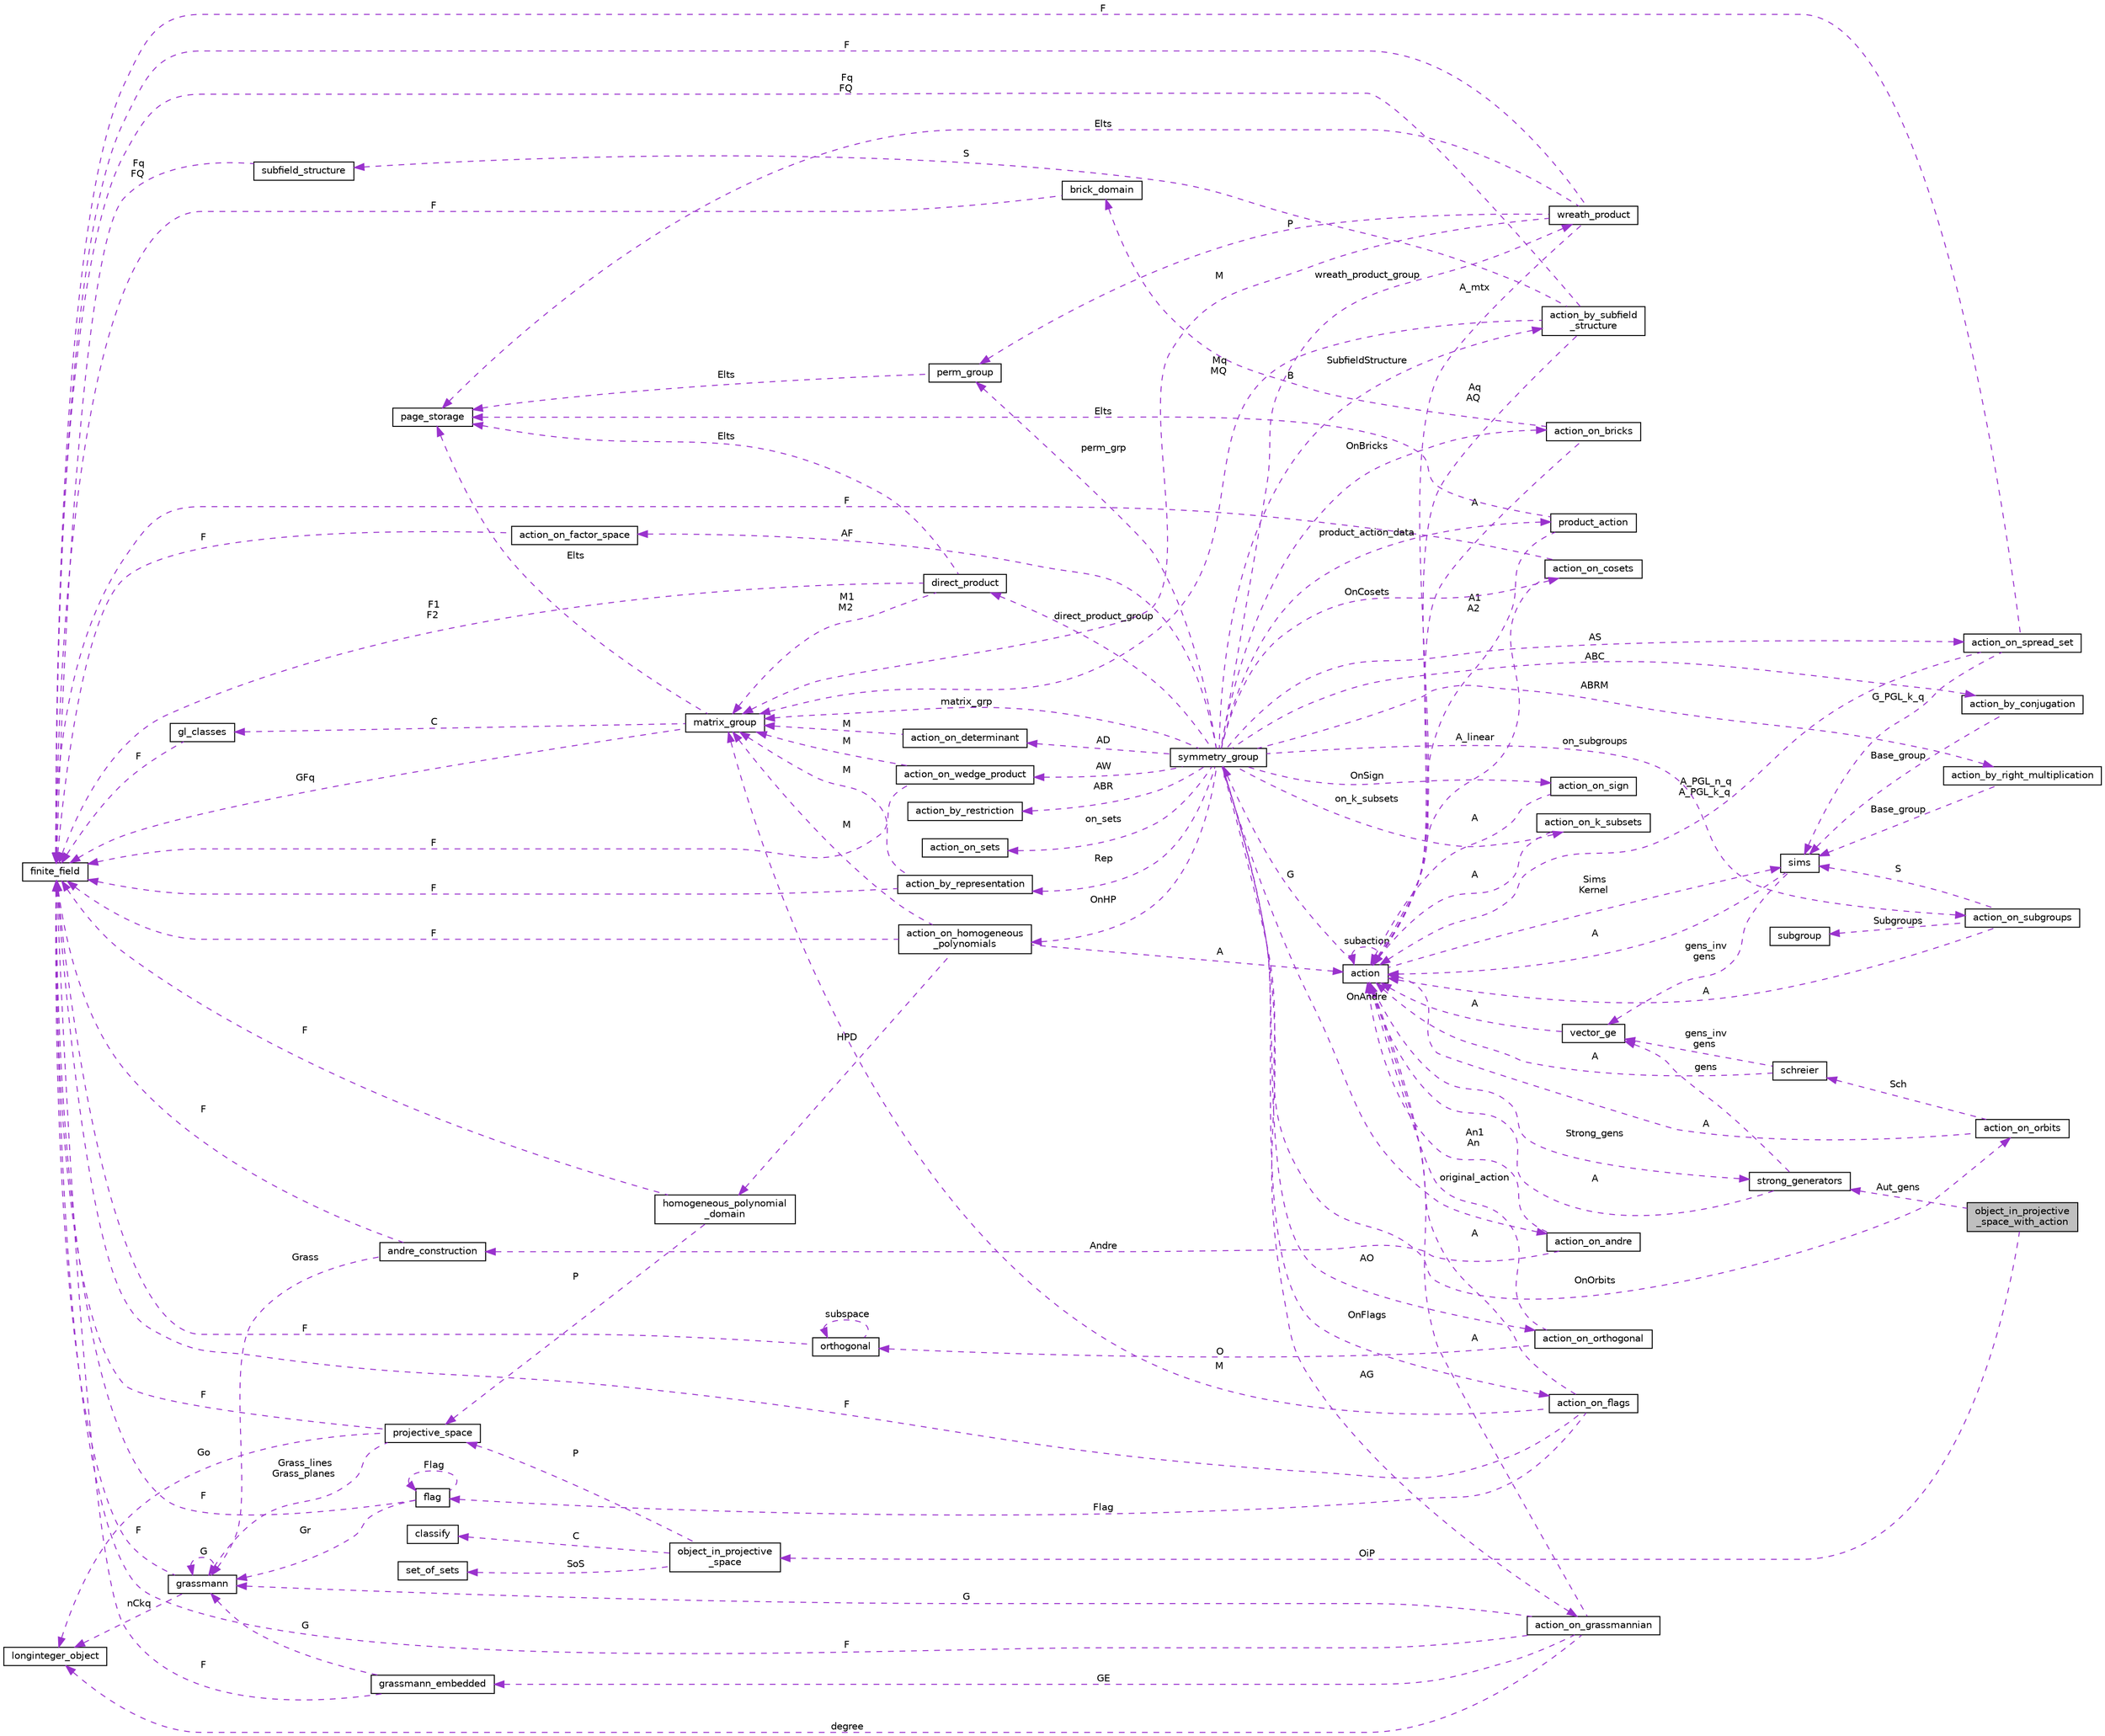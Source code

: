 digraph "object_in_projective_space_with_action"
{
  edge [fontname="Helvetica",fontsize="10",labelfontname="Helvetica",labelfontsize="10"];
  node [fontname="Helvetica",fontsize="10",shape=record];
  rankdir="LR";
  Node1 [label="object_in_projective\l_space_with_action",height=0.2,width=0.4,color="black", fillcolor="grey75", style="filled", fontcolor="black"];
  Node2 -> Node1 [dir="back",color="darkorchid3",fontsize="10",style="dashed",label=" OiP" ,fontname="Helvetica"];
  Node2 [label="object_in_projective\l_space",height=0.2,width=0.4,color="black", fillcolor="white", style="filled",URL="$d7/d08/classobject__in__projective__space.html"];
  Node3 -> Node2 [dir="back",color="darkorchid3",fontsize="10",style="dashed",label=" C" ,fontname="Helvetica"];
  Node3 [label="classify",height=0.2,width=0.4,color="black", fillcolor="white", style="filled",URL="$d9/d43/classclassify.html"];
  Node4 -> Node2 [dir="back",color="darkorchid3",fontsize="10",style="dashed",label=" P" ,fontname="Helvetica"];
  Node4 [label="projective_space",height=0.2,width=0.4,color="black", fillcolor="white", style="filled",URL="$d2/d17/classprojective__space.html"];
  Node5 -> Node4 [dir="back",color="darkorchid3",fontsize="10",style="dashed",label=" Go" ,fontname="Helvetica"];
  Node5 [label="longinteger_object",height=0.2,width=0.4,color="black", fillcolor="white", style="filled",URL="$dd/d7e/classlonginteger__object.html"];
  Node6 -> Node4 [dir="back",color="darkorchid3",fontsize="10",style="dashed",label=" F" ,fontname="Helvetica"];
  Node6 [label="finite_field",height=0.2,width=0.4,color="black", fillcolor="white", style="filled",URL="$df/d5a/classfinite__field.html"];
  Node7 -> Node4 [dir="back",color="darkorchid3",fontsize="10",style="dashed",label=" Grass_lines\nGrass_planes" ,fontname="Helvetica"];
  Node7 [label="grassmann",height=0.2,width=0.4,color="black", fillcolor="white", style="filled",URL="$df/d02/classgrassmann.html"];
  Node5 -> Node7 [dir="back",color="darkorchid3",fontsize="10",style="dashed",label=" nCkq" ,fontname="Helvetica"];
  Node7 -> Node7 [dir="back",color="darkorchid3",fontsize="10",style="dashed",label=" G" ,fontname="Helvetica"];
  Node6 -> Node7 [dir="back",color="darkorchid3",fontsize="10",style="dashed",label=" F" ,fontname="Helvetica"];
  Node8 -> Node2 [dir="back",color="darkorchid3",fontsize="10",style="dashed",label=" SoS" ,fontname="Helvetica"];
  Node8 [label="set_of_sets",height=0.2,width=0.4,color="black", fillcolor="white", style="filled",URL="$da/dd6/classset__of__sets.html"];
  Node9 -> Node1 [dir="back",color="darkorchid3",fontsize="10",style="dashed",label=" Aut_gens" ,fontname="Helvetica"];
  Node9 [label="strong_generators",height=0.2,width=0.4,color="black", fillcolor="white", style="filled",URL="$dc/d09/classstrong__generators.html"];
  Node10 -> Node9 [dir="back",color="darkorchid3",fontsize="10",style="dashed",label=" A" ,fontname="Helvetica"];
  Node10 [label="action",height=0.2,width=0.4,color="black", fillcolor="white", style="filled",URL="$d2/d86/classaction.html"];
  Node11 -> Node10 [dir="back",color="darkorchid3",fontsize="10",style="dashed",label=" G" ,fontname="Helvetica"];
  Node11 [label="symmetry_group",height=0.2,width=0.4,color="black", fillcolor="white", style="filled",URL="$dd/d3b/unionsymmetry__group.html"];
  Node12 -> Node11 [dir="back",color="darkorchid3",fontsize="10",style="dashed",label=" product_action_data" ,fontname="Helvetica"];
  Node12 [label="product_action",height=0.2,width=0.4,color="black", fillcolor="white", style="filled",URL="$d8/d74/classproduct__action.html"];
  Node13 -> Node12 [dir="back",color="darkorchid3",fontsize="10",style="dashed",label=" Elts" ,fontname="Helvetica"];
  Node13 [label="page_storage",height=0.2,width=0.4,color="black", fillcolor="white", style="filled",URL="$dc/d72/classpage__storage.html"];
  Node10 -> Node12 [dir="back",color="darkorchid3",fontsize="10",style="dashed",label=" A1\nA2" ,fontname="Helvetica"];
  Node14 -> Node11 [dir="back",color="darkorchid3",fontsize="10",style="dashed",label=" ABR" ,fontname="Helvetica"];
  Node14 [label="action_by_restriction",height=0.2,width=0.4,color="black", fillcolor="white", style="filled",URL="$d1/d7e/classaction__by__restriction.html"];
  Node15 -> Node11 [dir="back",color="darkorchid3",fontsize="10",style="dashed",label=" OnFlags" ,fontname="Helvetica"];
  Node15 [label="action_on_flags",height=0.2,width=0.4,color="black", fillcolor="white", style="filled",URL="$dd/dc4/classaction__on__flags.html"];
  Node10 -> Node15 [dir="back",color="darkorchid3",fontsize="10",style="dashed",label=" A" ,fontname="Helvetica"];
  Node16 -> Node15 [dir="back",color="darkorchid3",fontsize="10",style="dashed",label=" M" ,fontname="Helvetica"];
  Node16 [label="matrix_group",height=0.2,width=0.4,color="black", fillcolor="white", style="filled",URL="$d3/ded/classmatrix__group.html"];
  Node13 -> Node16 [dir="back",color="darkorchid3",fontsize="10",style="dashed",label=" Elts" ,fontname="Helvetica"];
  Node17 -> Node16 [dir="back",color="darkorchid3",fontsize="10",style="dashed",label=" C" ,fontname="Helvetica"];
  Node17 [label="gl_classes",height=0.2,width=0.4,color="black", fillcolor="white", style="filled",URL="$d6/dab/classgl__classes.html"];
  Node6 -> Node17 [dir="back",color="darkorchid3",fontsize="10",style="dashed",label=" F" ,fontname="Helvetica"];
  Node6 -> Node16 [dir="back",color="darkorchid3",fontsize="10",style="dashed",label=" GFq" ,fontname="Helvetica"];
  Node18 -> Node15 [dir="back",color="darkorchid3",fontsize="10",style="dashed",label=" Flag" ,fontname="Helvetica"];
  Node18 [label="flag",height=0.2,width=0.4,color="black", fillcolor="white", style="filled",URL="$d8/d06/classflag.html"];
  Node18 -> Node18 [dir="back",color="darkorchid3",fontsize="10",style="dashed",label=" Flag" ,fontname="Helvetica"];
  Node7 -> Node18 [dir="back",color="darkorchid3",fontsize="10",style="dashed",label=" Gr" ,fontname="Helvetica"];
  Node6 -> Node18 [dir="back",color="darkorchid3",fontsize="10",style="dashed",label=" F" ,fontname="Helvetica"];
  Node6 -> Node15 [dir="back",color="darkorchid3",fontsize="10",style="dashed",label=" F" ,fontname="Helvetica"];
  Node19 -> Node11 [dir="back",color="darkorchid3",fontsize="10",style="dashed",label=" AW" ,fontname="Helvetica"];
  Node19 [label="action_on_wedge_product",height=0.2,width=0.4,color="black", fillcolor="white", style="filled",URL="$d0/deb/classaction__on__wedge__product.html"];
  Node16 -> Node19 [dir="back",color="darkorchid3",fontsize="10",style="dashed",label=" M" ,fontname="Helvetica"];
  Node6 -> Node19 [dir="back",color="darkorchid3",fontsize="10",style="dashed",label=" F" ,fontname="Helvetica"];
  Node20 -> Node11 [dir="back",color="darkorchid3",fontsize="10",style="dashed",label=" AF" ,fontname="Helvetica"];
  Node20 [label="action_on_factor_space",height=0.2,width=0.4,color="black", fillcolor="white", style="filled",URL="$d5/d25/classaction__on__factor__space.html"];
  Node6 -> Node20 [dir="back",color="darkorchid3",fontsize="10",style="dashed",label=" F" ,fontname="Helvetica"];
  Node21 -> Node11 [dir="back",color="darkorchid3",fontsize="10",style="dashed",label=" OnCosets" ,fontname="Helvetica"];
  Node21 [label="action_on_cosets",height=0.2,width=0.4,color="black", fillcolor="white", style="filled",URL="$d3/d72/classaction__on__cosets.html"];
  Node10 -> Node21 [dir="back",color="darkorchid3",fontsize="10",style="dashed",label=" A_linear" ,fontname="Helvetica"];
  Node6 -> Node21 [dir="back",color="darkorchid3",fontsize="10",style="dashed",label=" F" ,fontname="Helvetica"];
  Node22 -> Node11 [dir="back",color="darkorchid3",fontsize="10",style="dashed",label=" AO" ,fontname="Helvetica"];
  Node22 [label="action_on_orthogonal",height=0.2,width=0.4,color="black", fillcolor="white", style="filled",URL="$dc/d87/classaction__on__orthogonal.html"];
  Node10 -> Node22 [dir="back",color="darkorchid3",fontsize="10",style="dashed",label=" original_action" ,fontname="Helvetica"];
  Node23 -> Node22 [dir="back",color="darkorchid3",fontsize="10",style="dashed",label=" O" ,fontname="Helvetica"];
  Node23 [label="orthogonal",height=0.2,width=0.4,color="black", fillcolor="white", style="filled",URL="$d7/daa/classorthogonal.html"];
  Node23 -> Node23 [dir="back",color="darkorchid3",fontsize="10",style="dashed",label=" subspace" ,fontname="Helvetica"];
  Node6 -> Node23 [dir="back",color="darkorchid3",fontsize="10",style="dashed",label=" F" ,fontname="Helvetica"];
  Node24 -> Node11 [dir="back",color="darkorchid3",fontsize="10",style="dashed",label=" AG" ,fontname="Helvetica"];
  Node24 [label="action_on_grassmannian",height=0.2,width=0.4,color="black", fillcolor="white", style="filled",URL="$d9/ddf/classaction__on__grassmannian.html"];
  Node5 -> Node24 [dir="back",color="darkorchid3",fontsize="10",style="dashed",label=" degree" ,fontname="Helvetica"];
  Node25 -> Node24 [dir="back",color="darkorchid3",fontsize="10",style="dashed",label=" GE" ,fontname="Helvetica"];
  Node25 [label="grassmann_embedded",height=0.2,width=0.4,color="black", fillcolor="white", style="filled",URL="$d4/dda/classgrassmann__embedded.html"];
  Node7 -> Node25 [dir="back",color="darkorchid3",fontsize="10",style="dashed",label=" G" ,fontname="Helvetica"];
  Node6 -> Node25 [dir="back",color="darkorchid3",fontsize="10",style="dashed",label=" F" ,fontname="Helvetica"];
  Node10 -> Node24 [dir="back",color="darkorchid3",fontsize="10",style="dashed",label=" A" ,fontname="Helvetica"];
  Node7 -> Node24 [dir="back",color="darkorchid3",fontsize="10",style="dashed",label=" G" ,fontname="Helvetica"];
  Node6 -> Node24 [dir="back",color="darkorchid3",fontsize="10",style="dashed",label=" F" ,fontname="Helvetica"];
  Node26 -> Node11 [dir="back",color="darkorchid3",fontsize="10",style="dashed",label=" OnHP" ,fontname="Helvetica"];
  Node26 [label="action_on_homogeneous\l_polynomials",height=0.2,width=0.4,color="black", fillcolor="white", style="filled",URL="$d5/dd4/classaction__on__homogeneous__polynomials.html"];
  Node10 -> Node26 [dir="back",color="darkorchid3",fontsize="10",style="dashed",label=" A" ,fontname="Helvetica"];
  Node16 -> Node26 [dir="back",color="darkorchid3",fontsize="10",style="dashed",label=" M" ,fontname="Helvetica"];
  Node6 -> Node26 [dir="back",color="darkorchid3",fontsize="10",style="dashed",label=" F" ,fontname="Helvetica"];
  Node27 -> Node26 [dir="back",color="darkorchid3",fontsize="10",style="dashed",label=" HPD" ,fontname="Helvetica"];
  Node27 [label="homogeneous_polynomial\l_domain",height=0.2,width=0.4,color="black", fillcolor="white", style="filled",URL="$d2/da7/classhomogeneous__polynomial__domain.html"];
  Node4 -> Node27 [dir="back",color="darkorchid3",fontsize="10",style="dashed",label=" P" ,fontname="Helvetica"];
  Node6 -> Node27 [dir="back",color="darkorchid3",fontsize="10",style="dashed",label=" F" ,fontname="Helvetica"];
  Node28 -> Node11 [dir="back",color="darkorchid3",fontsize="10",style="dashed",label=" OnOrbits" ,fontname="Helvetica"];
  Node28 [label="action_on_orbits",height=0.2,width=0.4,color="black", fillcolor="white", style="filled",URL="$da/d89/classaction__on__orbits.html"];
  Node10 -> Node28 [dir="back",color="darkorchid3",fontsize="10",style="dashed",label=" A" ,fontname="Helvetica"];
  Node29 -> Node28 [dir="back",color="darkorchid3",fontsize="10",style="dashed",label=" Sch" ,fontname="Helvetica"];
  Node29 [label="schreier",height=0.2,width=0.4,color="black", fillcolor="white", style="filled",URL="$d3/dd6/classschreier.html"];
  Node10 -> Node29 [dir="back",color="darkorchid3",fontsize="10",style="dashed",label=" A" ,fontname="Helvetica"];
  Node30 -> Node29 [dir="back",color="darkorchid3",fontsize="10",style="dashed",label=" gens_inv\ngens" ,fontname="Helvetica"];
  Node30 [label="vector_ge",height=0.2,width=0.4,color="black", fillcolor="white", style="filled",URL="$d4/d6e/classvector__ge.html"];
  Node10 -> Node30 [dir="back",color="darkorchid3",fontsize="10",style="dashed",label=" A" ,fontname="Helvetica"];
  Node31 -> Node11 [dir="back",color="darkorchid3",fontsize="10",style="dashed",label=" AD" ,fontname="Helvetica"];
  Node31 [label="action_on_determinant",height=0.2,width=0.4,color="black", fillcolor="white", style="filled",URL="$d4/d32/classaction__on__determinant.html"];
  Node16 -> Node31 [dir="back",color="darkorchid3",fontsize="10",style="dashed",label=" M" ,fontname="Helvetica"];
  Node32 -> Node11 [dir="back",color="darkorchid3",fontsize="10",style="dashed",label=" on_k_subsets" ,fontname="Helvetica"];
  Node32 [label="action_on_k_subsets",height=0.2,width=0.4,color="black", fillcolor="white", style="filled",URL="$d3/d04/classaction__on__k__subsets.html"];
  Node10 -> Node32 [dir="back",color="darkorchid3",fontsize="10",style="dashed",label=" A" ,fontname="Helvetica"];
  Node33 -> Node11 [dir="back",color="darkorchid3",fontsize="10",style="dashed",label=" wreath_product_group" ,fontname="Helvetica"];
  Node33 [label="wreath_product",height=0.2,width=0.4,color="black", fillcolor="white", style="filled",URL="$d8/dfa/classwreath__product.html"];
  Node13 -> Node33 [dir="back",color="darkorchid3",fontsize="10",style="dashed",label=" Elts" ,fontname="Helvetica"];
  Node10 -> Node33 [dir="back",color="darkorchid3",fontsize="10",style="dashed",label=" A_mtx" ,fontname="Helvetica"];
  Node16 -> Node33 [dir="back",color="darkorchid3",fontsize="10",style="dashed",label=" M" ,fontname="Helvetica"];
  Node34 -> Node33 [dir="back",color="darkorchid3",fontsize="10",style="dashed",label=" P" ,fontname="Helvetica"];
  Node34 [label="perm_group",height=0.2,width=0.4,color="black", fillcolor="white", style="filled",URL="$df/d0a/classperm__group.html"];
  Node13 -> Node34 [dir="back",color="darkorchid3",fontsize="10",style="dashed",label=" Elts" ,fontname="Helvetica"];
  Node6 -> Node33 [dir="back",color="darkorchid3",fontsize="10",style="dashed",label=" F" ,fontname="Helvetica"];
  Node35 -> Node11 [dir="back",color="darkorchid3",fontsize="10",style="dashed",label=" on_subgroups" ,fontname="Helvetica"];
  Node35 [label="action_on_subgroups",height=0.2,width=0.4,color="black", fillcolor="white", style="filled",URL="$d6/da4/classaction__on__subgroups.html"];
  Node36 -> Node35 [dir="back",color="darkorchid3",fontsize="10",style="dashed",label=" Subgroups" ,fontname="Helvetica"];
  Node36 [label="subgroup",height=0.2,width=0.4,color="black", fillcolor="white", style="filled",URL="$d0/d0a/classsubgroup.html"];
  Node10 -> Node35 [dir="back",color="darkorchid3",fontsize="10",style="dashed",label=" A" ,fontname="Helvetica"];
  Node37 -> Node35 [dir="back",color="darkorchid3",fontsize="10",style="dashed",label=" S" ,fontname="Helvetica"];
  Node37 [label="sims",height=0.2,width=0.4,color="black", fillcolor="white", style="filled",URL="$d9/df3/classsims.html"];
  Node10 -> Node37 [dir="back",color="darkorchid3",fontsize="10",style="dashed",label=" A" ,fontname="Helvetica"];
  Node30 -> Node37 [dir="back",color="darkorchid3",fontsize="10",style="dashed",label=" gens_inv\ngens" ,fontname="Helvetica"];
  Node16 -> Node11 [dir="back",color="darkorchid3",fontsize="10",style="dashed",label=" matrix_grp" ,fontname="Helvetica"];
  Node38 -> Node11 [dir="back",color="darkorchid3",fontsize="10",style="dashed",label=" ABRM" ,fontname="Helvetica"];
  Node38 [label="action_by_right_multiplication",height=0.2,width=0.4,color="black", fillcolor="white", style="filled",URL="$d5/daa/classaction__by__right__multiplication.html"];
  Node37 -> Node38 [dir="back",color="darkorchid3",fontsize="10",style="dashed",label=" Base_group" ,fontname="Helvetica"];
  Node39 -> Node11 [dir="back",color="darkorchid3",fontsize="10",style="dashed",label=" direct_product_group" ,fontname="Helvetica"];
  Node39 [label="direct_product",height=0.2,width=0.4,color="black", fillcolor="white", style="filled",URL="$dc/daf/classdirect__product.html"];
  Node13 -> Node39 [dir="back",color="darkorchid3",fontsize="10",style="dashed",label=" Elts" ,fontname="Helvetica"];
  Node16 -> Node39 [dir="back",color="darkorchid3",fontsize="10",style="dashed",label=" M1\nM2" ,fontname="Helvetica"];
  Node6 -> Node39 [dir="back",color="darkorchid3",fontsize="10",style="dashed",label=" F1\nF2" ,fontname="Helvetica"];
  Node40 -> Node11 [dir="back",color="darkorchid3",fontsize="10",style="dashed",label=" OnBricks" ,fontname="Helvetica"];
  Node40 [label="action_on_bricks",height=0.2,width=0.4,color="black", fillcolor="white", style="filled",URL="$de/d56/classaction__on__bricks.html"];
  Node10 -> Node40 [dir="back",color="darkorchid3",fontsize="10",style="dashed",label=" A" ,fontname="Helvetica"];
  Node41 -> Node40 [dir="back",color="darkorchid3",fontsize="10",style="dashed",label=" B" ,fontname="Helvetica"];
  Node41 [label="brick_domain",height=0.2,width=0.4,color="black", fillcolor="white", style="filled",URL="$da/daf/classbrick__domain.html"];
  Node6 -> Node41 [dir="back",color="darkorchid3",fontsize="10",style="dashed",label=" F" ,fontname="Helvetica"];
  Node42 -> Node11 [dir="back",color="darkorchid3",fontsize="10",style="dashed",label=" ABC" ,fontname="Helvetica"];
  Node42 [label="action_by_conjugation",height=0.2,width=0.4,color="black", fillcolor="white", style="filled",URL="$d3/dda/classaction__by__conjugation.html"];
  Node37 -> Node42 [dir="back",color="darkorchid3",fontsize="10",style="dashed",label=" Base_group" ,fontname="Helvetica"];
  Node43 -> Node11 [dir="back",color="darkorchid3",fontsize="10",style="dashed",label=" OnSign" ,fontname="Helvetica"];
  Node43 [label="action_on_sign",height=0.2,width=0.4,color="black", fillcolor="white", style="filled",URL="$da/d06/classaction__on__sign.html"];
  Node10 -> Node43 [dir="back",color="darkorchid3",fontsize="10",style="dashed",label=" A" ,fontname="Helvetica"];
  Node44 -> Node11 [dir="back",color="darkorchid3",fontsize="10",style="dashed",label=" SubfieldStructure" ,fontname="Helvetica"];
  Node44 [label="action_by_subfield\l_structure",height=0.2,width=0.4,color="black", fillcolor="white", style="filled",URL="$dd/d67/classaction__by__subfield__structure.html"];
  Node10 -> Node44 [dir="back",color="darkorchid3",fontsize="10",style="dashed",label=" Aq\nAQ" ,fontname="Helvetica"];
  Node45 -> Node44 [dir="back",color="darkorchid3",fontsize="10",style="dashed",label=" S" ,fontname="Helvetica"];
  Node45 [label="subfield_structure",height=0.2,width=0.4,color="black", fillcolor="white", style="filled",URL="$d4/d43/classsubfield__structure.html"];
  Node6 -> Node45 [dir="back",color="darkorchid3",fontsize="10",style="dashed",label=" Fq\nFQ" ,fontname="Helvetica"];
  Node16 -> Node44 [dir="back",color="darkorchid3",fontsize="10",style="dashed",label=" Mq\nMQ" ,fontname="Helvetica"];
  Node6 -> Node44 [dir="back",color="darkorchid3",fontsize="10",style="dashed",label=" Fq\nFQ" ,fontname="Helvetica"];
  Node46 -> Node11 [dir="back",color="darkorchid3",fontsize="10",style="dashed",label=" on_sets" ,fontname="Helvetica"];
  Node46 [label="action_on_sets",height=0.2,width=0.4,color="black", fillcolor="white", style="filled",URL="$da/d37/classaction__on__sets.html"];
  Node34 -> Node11 [dir="back",color="darkorchid3",fontsize="10",style="dashed",label=" perm_grp" ,fontname="Helvetica"];
  Node47 -> Node11 [dir="back",color="darkorchid3",fontsize="10",style="dashed",label=" Rep" ,fontname="Helvetica"];
  Node47 [label="action_by_representation",height=0.2,width=0.4,color="black", fillcolor="white", style="filled",URL="$d1/d9d/classaction__by__representation.html"];
  Node16 -> Node47 [dir="back",color="darkorchid3",fontsize="10",style="dashed",label=" M" ,fontname="Helvetica"];
  Node6 -> Node47 [dir="back",color="darkorchid3",fontsize="10",style="dashed",label=" F" ,fontname="Helvetica"];
  Node48 -> Node11 [dir="back",color="darkorchid3",fontsize="10",style="dashed",label=" AS" ,fontname="Helvetica"];
  Node48 [label="action_on_spread_set",height=0.2,width=0.4,color="black", fillcolor="white", style="filled",URL="$d2/d7a/classaction__on__spread__set.html"];
  Node10 -> Node48 [dir="back",color="darkorchid3",fontsize="10",style="dashed",label=" A_PGL_n_q\nA_PGL_k_q" ,fontname="Helvetica"];
  Node37 -> Node48 [dir="back",color="darkorchid3",fontsize="10",style="dashed",label=" G_PGL_k_q" ,fontname="Helvetica"];
  Node6 -> Node48 [dir="back",color="darkorchid3",fontsize="10",style="dashed",label=" F" ,fontname="Helvetica"];
  Node49 -> Node11 [dir="back",color="darkorchid3",fontsize="10",style="dashed",label=" OnAndre" ,fontname="Helvetica"];
  Node49 [label="action_on_andre",height=0.2,width=0.4,color="black", fillcolor="white", style="filled",URL="$da/d32/classaction__on__andre.html"];
  Node10 -> Node49 [dir="back",color="darkorchid3",fontsize="10",style="dashed",label=" An1\nAn" ,fontname="Helvetica"];
  Node50 -> Node49 [dir="back",color="darkorchid3",fontsize="10",style="dashed",label=" Andre" ,fontname="Helvetica"];
  Node50 [label="andre_construction",height=0.2,width=0.4,color="black", fillcolor="white", style="filled",URL="$d2/d32/classandre__construction.html"];
  Node6 -> Node50 [dir="back",color="darkorchid3",fontsize="10",style="dashed",label=" F" ,fontname="Helvetica"];
  Node7 -> Node50 [dir="back",color="darkorchid3",fontsize="10",style="dashed",label=" Grass" ,fontname="Helvetica"];
  Node10 -> Node10 [dir="back",color="darkorchid3",fontsize="10",style="dashed",label=" subaction" ,fontname="Helvetica"];
  Node9 -> Node10 [dir="back",color="darkorchid3",fontsize="10",style="dashed",label=" Strong_gens" ,fontname="Helvetica"];
  Node37 -> Node10 [dir="back",color="darkorchid3",fontsize="10",style="dashed",label=" Sims\nKernel" ,fontname="Helvetica"];
  Node30 -> Node9 [dir="back",color="darkorchid3",fontsize="10",style="dashed",label=" gens" ,fontname="Helvetica"];
}
